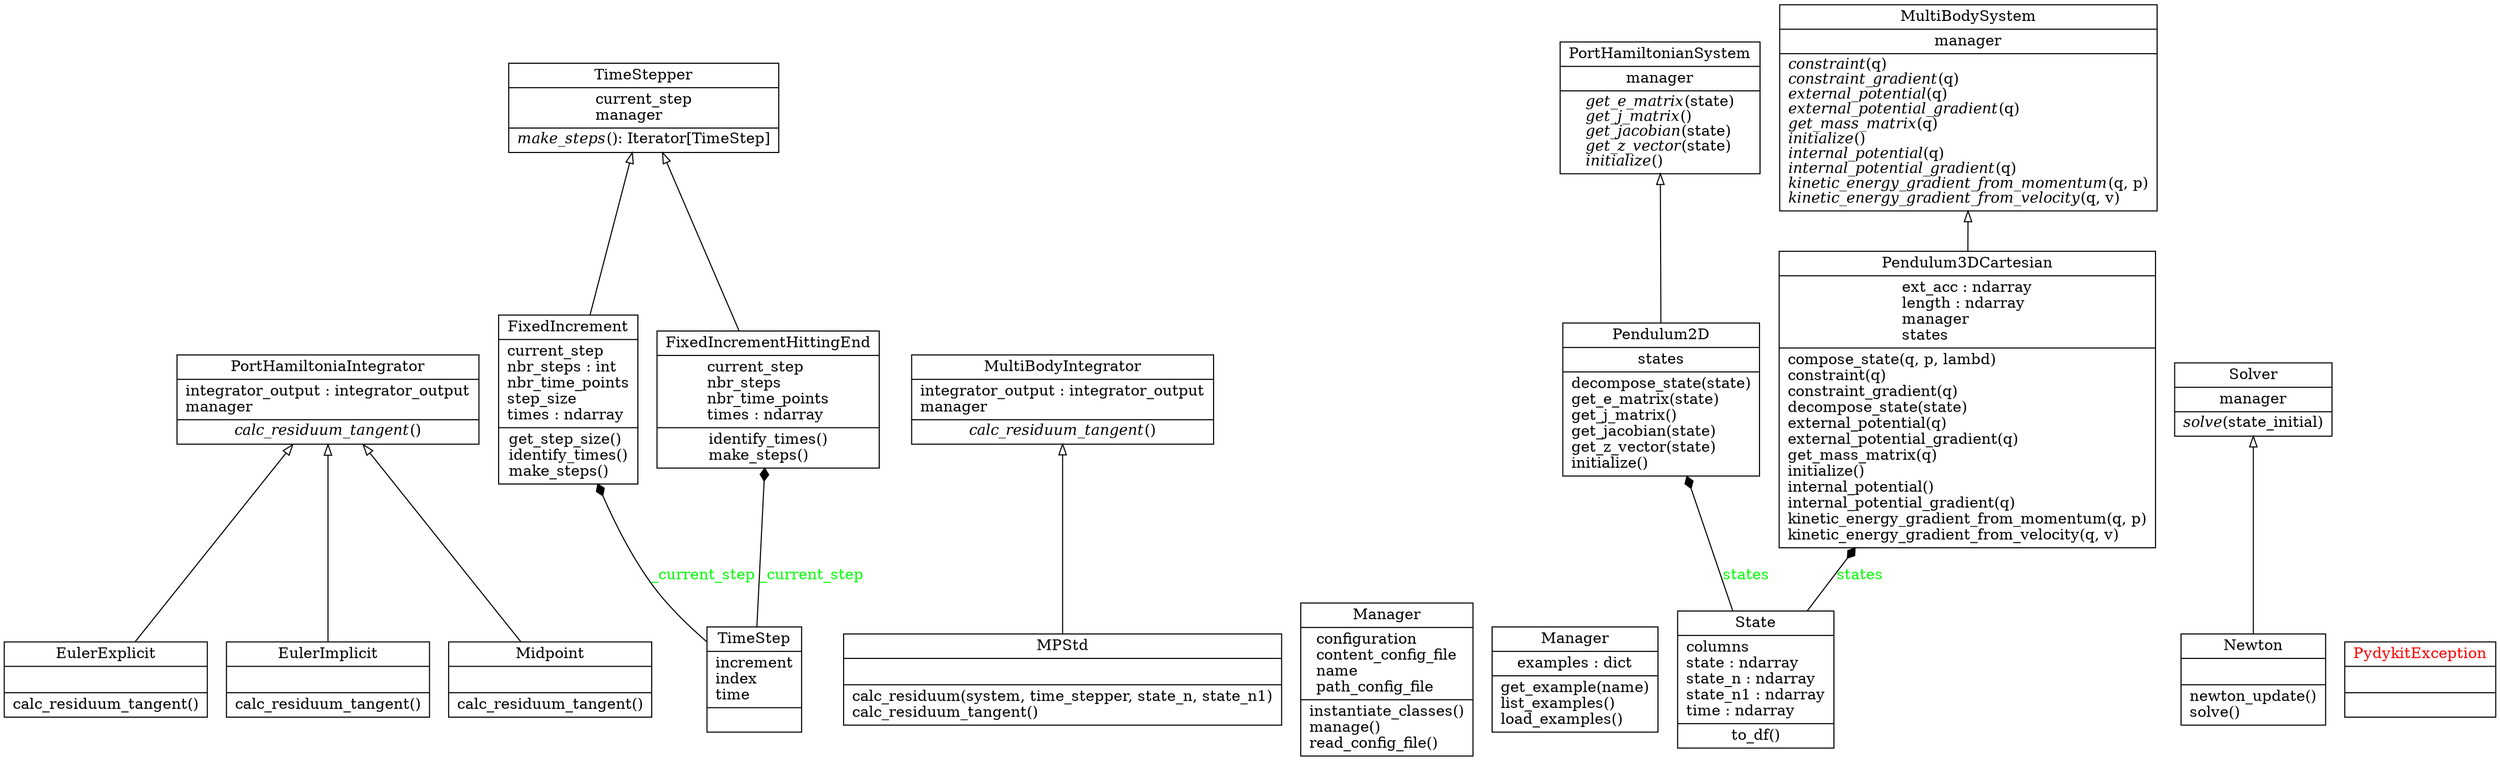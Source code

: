 digraph "classes_pydykit" {
rankdir=BT
charset="utf-8"
"pydykit.integrators.EulerExplicit" [color="black", fontcolor="black", label=<{EulerExplicit|<br ALIGN="LEFT"/>|calc_residuum_tangent()<br ALIGN="LEFT"/>}>, shape="record", style="solid"];
"pydykit.integrators.EulerImplicit" [color="black", fontcolor="black", label=<{EulerImplicit|<br ALIGN="LEFT"/>|calc_residuum_tangent()<br ALIGN="LEFT"/>}>, shape="record", style="solid"];
"pydykit.time_steppers.FixedIncrement" [color="black", fontcolor="black", label=<{FixedIncrement|current_step<br ALIGN="LEFT"/>nbr_steps : int<br ALIGN="LEFT"/>nbr_time_points<br ALIGN="LEFT"/>step_size<br ALIGN="LEFT"/>times : ndarray<br ALIGN="LEFT"/>|get_step_size()<br ALIGN="LEFT"/>identify_times()<br ALIGN="LEFT"/>make_steps()<br ALIGN="LEFT"/>}>, shape="record", style="solid"];
"pydykit.time_steppers.FixedIncrementHittingEnd" [color="black", fontcolor="black", label=<{FixedIncrementHittingEnd|current_step<br ALIGN="LEFT"/>nbr_steps<br ALIGN="LEFT"/>nbr_time_points<br ALIGN="LEFT"/>times : ndarray<br ALIGN="LEFT"/>|identify_times()<br ALIGN="LEFT"/>make_steps()<br ALIGN="LEFT"/>}>, shape="record", style="solid"];
"pydykit.integrators.MPStd" [color="black", fontcolor="black", label=<{MPStd|<br ALIGN="LEFT"/>|calc_residuum(system, time_stepper, state_n, state_n1)<br ALIGN="LEFT"/>calc_residuum_tangent()<br ALIGN="LEFT"/>}>, shape="record", style="solid"];
"pydykit.core.Manager" [color="black", fontcolor="black", label=<{Manager|configuration<br ALIGN="LEFT"/>content_config_file<br ALIGN="LEFT"/>name<br ALIGN="LEFT"/>path_config_file<br ALIGN="LEFT"/>|instantiate_classes()<br ALIGN="LEFT"/>manage()<br ALIGN="LEFT"/>read_config_file()<br ALIGN="LEFT"/>}>, shape="record", style="solid"];
"pydykit.examples.Manager" [color="black", fontcolor="black", label=<{Manager|examples : dict<br ALIGN="LEFT"/>|get_example(name)<br ALIGN="LEFT"/>list_examples()<br ALIGN="LEFT"/>load_examples()<br ALIGN="LEFT"/>}>, shape="record", style="solid"];
"pydykit.integrators.Midpoint" [color="black", fontcolor="black", label=<{Midpoint|<br ALIGN="LEFT"/>|calc_residuum_tangent()<br ALIGN="LEFT"/>}>, shape="record", style="solid"];
"pydykit.integrators.MultiBodyIntegrator" [color="black", fontcolor="black", label=<{MultiBodyIntegrator|integrator_output : integrator_output<br ALIGN="LEFT"/>manager<br ALIGN="LEFT"/>|<I>calc_residuum_tangent</I>()<br ALIGN="LEFT"/>}>, shape="record", style="solid"];
"pydykit.systems.MultiBodySystem" [color="black", fontcolor="black", label=<{MultiBodySystem|manager<br ALIGN="LEFT"/>|<I>constraint</I>(q)<br ALIGN="LEFT"/><I>constraint_gradient</I>(q)<br ALIGN="LEFT"/><I>external_potential</I>(q)<br ALIGN="LEFT"/><I>external_potential_gradient</I>(q)<br ALIGN="LEFT"/><I>get_mass_matrix</I>(q)<br ALIGN="LEFT"/><I>initialize</I>()<br ALIGN="LEFT"/><I>internal_potential</I>(q)<br ALIGN="LEFT"/><I>internal_potential_gradient</I>(q)<br ALIGN="LEFT"/><I>kinetic_energy_gradient_from_momentum</I>(q, p)<br ALIGN="LEFT"/><I>kinetic_energy_gradient_from_velocity</I>(q, v)<br ALIGN="LEFT"/>}>, shape="record", style="solid"];
"pydykit.solvers.Newton" [color="black", fontcolor="black", label=<{Newton|<br ALIGN="LEFT"/>|newton_update()<br ALIGN="LEFT"/>solve()<br ALIGN="LEFT"/>}>, shape="record", style="solid"];
"pydykit.systems.Pendulum2D" [color="black", fontcolor="black", label=<{Pendulum2D|states<br ALIGN="LEFT"/>|decompose_state(state)<br ALIGN="LEFT"/>get_e_matrix(state)<br ALIGN="LEFT"/>get_j_matrix()<br ALIGN="LEFT"/>get_jacobian(state)<br ALIGN="LEFT"/>get_z_vector(state)<br ALIGN="LEFT"/>initialize()<br ALIGN="LEFT"/>}>, shape="record", style="solid"];
"pydykit.systems.Pendulum3DCartesian" [color="black", fontcolor="black", label=<{Pendulum3DCartesian|ext_acc : ndarray<br ALIGN="LEFT"/>length : ndarray<br ALIGN="LEFT"/>manager<br ALIGN="LEFT"/>states<br ALIGN="LEFT"/>|compose_state(q, p, lambd)<br ALIGN="LEFT"/>constraint(q)<br ALIGN="LEFT"/>constraint_gradient(q)<br ALIGN="LEFT"/>decompose_state(state)<br ALIGN="LEFT"/>external_potential(q)<br ALIGN="LEFT"/>external_potential_gradient(q)<br ALIGN="LEFT"/>get_mass_matrix(q)<br ALIGN="LEFT"/>initialize()<br ALIGN="LEFT"/>internal_potential()<br ALIGN="LEFT"/>internal_potential_gradient(q)<br ALIGN="LEFT"/>kinetic_energy_gradient_from_momentum(q, p)<br ALIGN="LEFT"/>kinetic_energy_gradient_from_velocity(q, v)<br ALIGN="LEFT"/>}>, shape="record", style="solid"];
"pydykit.integrators.PortHamiltoniaIntegrator" [color="black", fontcolor="black", label=<{PortHamiltoniaIntegrator|integrator_output : integrator_output<br ALIGN="LEFT"/>manager<br ALIGN="LEFT"/>|<I>calc_residuum_tangent</I>()<br ALIGN="LEFT"/>}>, shape="record", style="solid"];
"pydykit.systems.PortHamiltonianSystem" [color="black", fontcolor="black", label=<{PortHamiltonianSystem|manager<br ALIGN="LEFT"/>|<I>get_e_matrix</I>(state)<br ALIGN="LEFT"/><I>get_j_matrix</I>()<br ALIGN="LEFT"/><I>get_jacobian</I>(state)<br ALIGN="LEFT"/><I>get_z_vector</I>(state)<br ALIGN="LEFT"/><I>initialize</I>()<br ALIGN="LEFT"/>}>, shape="record", style="solid"];
"pydykit.utils.PydykitException" [color="black", fontcolor="red", label=<{PydykitException|<br ALIGN="LEFT"/>|}>, shape="record", style="solid"];
"pydykit.solvers.Solver" [color="black", fontcolor="black", label=<{Solver|manager<br ALIGN="LEFT"/>|<I>solve</I>(state_initial)<br ALIGN="LEFT"/>}>, shape="record", style="solid"];
"pydykit.states.State" [color="black", fontcolor="black", label=<{State|columns<br ALIGN="LEFT"/>state : ndarray<br ALIGN="LEFT"/>state_n : ndarray<br ALIGN="LEFT"/>state_n1 : ndarray<br ALIGN="LEFT"/>time : ndarray<br ALIGN="LEFT"/>|to_df()<br ALIGN="LEFT"/>}>, shape="record", style="solid"];
"pydykit.time_steppers.TimeStep" [color="black", fontcolor="black", label=<{TimeStep|increment<br ALIGN="LEFT"/>index<br ALIGN="LEFT"/>time<br ALIGN="LEFT"/>|}>, shape="record", style="solid"];
"pydykit.time_steppers.TimeStepper" [color="black", fontcolor="black", label=<{TimeStepper|current_step<br ALIGN="LEFT"/>manager<br ALIGN="LEFT"/>|<I>make_steps</I>(): Iterator[TimeStep]<br ALIGN="LEFT"/>}>, shape="record", style="solid"];
"pydykit.integrators.EulerExplicit" -> "pydykit.integrators.PortHamiltoniaIntegrator" [arrowhead="empty", arrowtail="none"];
"pydykit.integrators.EulerImplicit" -> "pydykit.integrators.PortHamiltoniaIntegrator" [arrowhead="empty", arrowtail="none"];
"pydykit.integrators.MPStd" -> "pydykit.integrators.MultiBodyIntegrator" [arrowhead="empty", arrowtail="none"];
"pydykit.integrators.Midpoint" -> "pydykit.integrators.PortHamiltoniaIntegrator" [arrowhead="empty", arrowtail="none"];
"pydykit.solvers.Newton" -> "pydykit.solvers.Solver" [arrowhead="empty", arrowtail="none"];
"pydykit.systems.Pendulum2D" -> "pydykit.systems.PortHamiltonianSystem" [arrowhead="empty", arrowtail="none"];
"pydykit.systems.Pendulum3DCartesian" -> "pydykit.systems.MultiBodySystem" [arrowhead="empty", arrowtail="none"];
"pydykit.time_steppers.FixedIncrement" -> "pydykit.time_steppers.TimeStepper" [arrowhead="empty", arrowtail="none"];
"pydykit.time_steppers.FixedIncrementHittingEnd" -> "pydykit.time_steppers.TimeStepper" [arrowhead="empty", arrowtail="none"];
"pydykit.states.State" -> "pydykit.systems.Pendulum2D" [arrowhead="diamond", arrowtail="none", fontcolor="green", label="states", style="solid"];
"pydykit.states.State" -> "pydykit.systems.Pendulum3DCartesian" [arrowhead="diamond", arrowtail="none", fontcolor="green", label="states", style="solid"];
"pydykit.time_steppers.TimeStep" -> "pydykit.time_steppers.FixedIncrement" [arrowhead="diamond", arrowtail="none", fontcolor="green", label="_current_step", style="solid"];
"pydykit.time_steppers.TimeStep" -> "pydykit.time_steppers.FixedIncrementHittingEnd" [arrowhead="diamond", arrowtail="none", fontcolor="green", label="_current_step", style="solid"];
}
